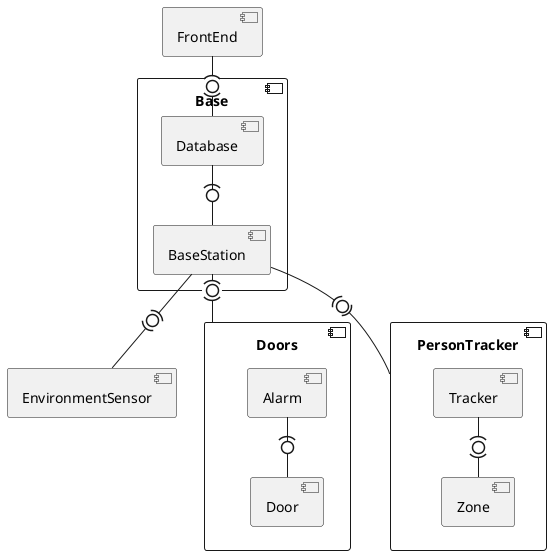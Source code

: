 @startuml

Component Base{
    Component Database
    Component BaseStation
}

Component Doors{
    Component Door
    Component Alarm
}

Component PersonTracker{
    Component Tracker
    Component Zone
}

Component EnvironmentSensor

Component FrontEnd

FrontEnd -(0)- Database
Tracker -(0)- Zone
BaseStation -(0)- Doors
BaseStation -(0)- EnvironmentSensor
BaseStation -(0)- PersonTracker
Database -(0- BaseStation
Alarm -(0- Door

@enduml
